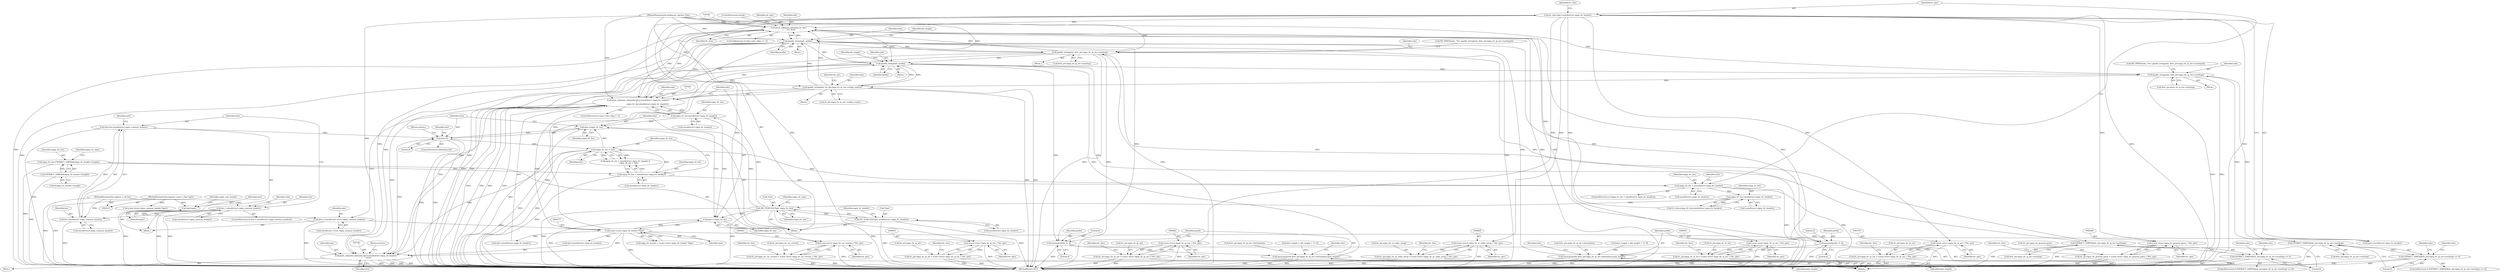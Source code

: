 digraph "0_tcpdump_de981e6070d168b58ec1bb0713ded77ed4ad87f4@API" {
"1000341" [label="(Call,tlv_tptr=tptr+sizeof(struct eigrp_tlv_header))"];
"1000276" [label="(Call,(const struct eigrp_tlv_header *)tptr)"];
"1001285" [label="(Call,tptr+=eigrp_tlv_len)"];
"1000353" [label="(Call,ND_TCHECK2(*tptr, eigrp_tlv_len))"];
"1000269" [label="(Call,ND_TCHECK2(*tptr, sizeof(struct eigrp_tlv_header)))"];
"1000349" [label="(Call,eigrp_tlv_len-sizeof(struct eigrp_tlv_header))"];
"1000326" [label="(Call,eigrp_tlv_len < sizeof(struct eigrp_tlv_header))"];
"1000295" [label="(Call,eigrp_tlv_len < sizeof(struct eigrp_tlv_header))"];
"1000279" [label="(Call,eigrp_tlv_len=EXTRACT_16BITS(&eigrp_tlv_header->length))"];
"1000281" [label="(Call,EXTRACT_16BITS(&eigrp_tlv_header->length))"];
"1000299" [label="(Call,eigrp_tlv_len > tlen)"];
"1000265" [label="(Call,tlen>0)"];
"1000200" [label="(Call,tlen=len-sizeof(struct eigrp_common_header))"];
"1000202" [label="(Call,len-sizeof(struct eigrp_common_header))"];
"1000176" [label="(Call,len < sizeof(struct eigrp_common_header))"];
"1000113" [label="(MethodParameterIn,register u_int len)"];
"1001288" [label="(Call,tlen-=eigrp_tlv_len)"];
"1001281" [label="(Call,eigrp_tlv_len-sizeof(struct eigrp_tlv_header))"];
"1000260" [label="(Call,tptr+=sizeof(const struct eigrp_common_header))"];
"1000127" [label="(Call,tptr=pptr)"];
"1000112" [label="(MethodParameterIn,register const u_char *pptr)"];
"1000365" [label="(Call,(const struct eigrp_tlv_general_parm_t *)tlv_tptr)"];
"1000361" [label="(Call,tlv_ptr.eigrp_tlv_general_parm = (const struct eigrp_tlv_general_parm_t *)tlv_tptr)"];
"1000440" [label="(Call,(const struct eigrp_tlv_sw_version_t *)tlv_tptr)"];
"1000436" [label="(Call,tlv_ptr.eigrp_tlv_sw_version = (const struct eigrp_tlv_sw_version_t *)tlv_tptr)"];
"1000502" [label="(Call,(const struct eigrp_tlv_ip_int_t *)tlv_tptr)"];
"1000498" [label="(Call,tlv_ptr.eigrp_tlv_ip_int = (const struct eigrp_tlv_ip_int_t *)tlv_tptr)"];
"1000661" [label="(Call,(const struct eigrp_tlv_ip_ext_t *)tlv_tptr)"];
"1000657" [label="(Call,tlv_ptr.eigrp_tlv_ip_ext = (const struct eigrp_tlv_ip_ext_t *)tlv_tptr)"];
"1000868" [label="(Call,(const struct eigrp_tlv_at_cable_setup_t *)tlv_tptr)"];
"1000864" [label="(Call,tlv_ptr.eigrp_tlv_at_cable_setup = (const struct eigrp_tlv_at_cable_setup_t *)tlv_tptr)"];
"1000930" [label="(Call,(const struct eigrp_tlv_at_int_t *)tlv_tptr)"];
"1000926" [label="(Call,tlv_ptr.eigrp_tlv_at_int = (const struct eigrp_tlv_at_int_t *)tlv_tptr)"];
"1001069" [label="(Call,(const struct eigrp_tlv_at_ext_t *)tlv_tptr)"];
"1001065" [label="(Call,tlv_ptr.eigrp_tlv_at_ext = (const struct eigrp_tlv_at_ext_t *)tlv_tptr)"];
"1001262" [label="(Call,print_unknown_data(ndo,tlv_tptr,\"\n\t    \",tlv_tlen))"];
"1000303" [label="(Call,print_unknown_data(ndo,tptr+sizeof(struct eigrp_tlv_header),\"\n\t    \",tlen))"];
"1000575" [label="(Call,ipaddr_string(ndo, prefix))"];
"1000556" [label="(Call,memset(prefix, 0, 4))"];
"1000560" [label="(Call,memcpy(prefix,&tlv_ptr.eigrp_tlv_ip_int->destination,byte_length))"];
"1000599" [label="(Call,ipaddr_string(ndo, &tlv_ptr.eigrp_tlv_ip_int->nexthop))"];
"1000581" [label="(Call,EXTRACT_32BITS(&tlv_ptr.eigrp_tlv_ip_int->nexthop))"];
"1000580" [label="(Call,EXTRACT_32BITS(&tlv_ptr.eigrp_tlv_ip_int->nexthop) == 0)"];
"1000734" [label="(Call,ipaddr_string(ndo, prefix))"];
"1000715" [label="(Call,memset(prefix, 0, 4))"];
"1000719" [label="(Call,memcpy(prefix,&tlv_ptr.eigrp_tlv_ip_ext->destination,byte_length))"];
"1000758" [label="(Call,ipaddr_string(ndo, &tlv_ptr.eigrp_tlv_ip_ext->nexthop))"];
"1000740" [label="(Call,EXTRACT_32BITS(&tlv_ptr.eigrp_tlv_ip_ext->nexthop))"];
"1000739" [label="(Call,EXTRACT_32BITS(&tlv_ptr.eigrp_tlv_ip_ext->nexthop) == 0)"];
"1000772" [label="(Call,ipaddr_string(ndo, tlv_ptr.eigrp_tlv_ip_ext->origin_router))"];
"1001274" [label="(Call,print_unknown_data(ndo,tptr+sizeof(struct eigrp_tlv_header),\"\n\t    \",\n                               eigrp_tlv_len-sizeof(struct eigrp_tlv_header)))"];
"1000351" [label="(Call,sizeof(struct eigrp_tlv_header))"];
"1001264" [label="(Identifier,tlv_tptr)"];
"1000365" [label="(Call,(const struct eigrp_tlv_general_parm_t *)tlv_tptr)"];
"1000577" [label="(Identifier,prefix)"];
"1000202" [label="(Call,len-sizeof(struct eigrp_common_header))"];
"1000930" [label="(Call,(const struct eigrp_tlv_at_int_t *)tlv_tptr)"];
"1000588" [label="(Literal,0)"];
"1000295" [label="(Call,eigrp_tlv_len < sizeof(struct eigrp_tlv_header))"];
"1000287" [label="(Identifier,eigrp_tlv_type)"];
"1000129" [label="(Identifier,pptr)"];
"1000327" [label="(Identifier,eigrp_tlv_len)"];
"1000353" [label="(Call,ND_TCHECK2(*tptr, eigrp_tlv_len))"];
"1000440" [label="(Call,(const struct eigrp_tlv_sw_version_t *)tlv_tptr)"];
"1000718" [label="(Literal,4)"];
"1000868" [label="(Call,(const struct eigrp_tlv_at_cable_setup_t *)tlv_tptr)"];
"1000302" [label="(Block,)"];
"1000269" [label="(Call,ND_TCHECK2(*tptr, sizeof(struct eigrp_tlv_header)))"];
"1000300" [label="(Identifier,eigrp_tlv_len)"];
"1000932" [label="(Identifier,tlv_tptr)"];
"1000296" [label="(Identifier,eigrp_tlv_len)"];
"1000783" [label="(Identifier,tlv_ptr)"];
"1000356" [label="(Identifier,eigrp_tlv_len)"];
"1001065" [label="(Call,tlv_ptr.eigrp_tlv_at_ext = (const struct eigrp_tlv_at_ext_t *)tlv_tptr)"];
"1001263" [label="(Identifier,ndo)"];
"1001265" [label="(Literal,\"\n\t    \")"];
"1001267" [label="(ControlStructure,break;)"];
"1000727" [label="(Identifier,byte_length)"];
"1000272" [label="(Call,sizeof(struct eigrp_tlv_header))"];
"1000262" [label="(Call,sizeof(const struct eigrp_common_header))"];
"1001297" [label="(MethodReturn,RET)"];
"1000507" [label="(Identifier,tlv_tlen)"];
"1000747" [label="(Literal,0)"];
"1000260" [label="(Call,tptr+=sizeof(const struct eigrp_common_header))"];
"1000297" [label="(Call,sizeof(struct eigrp_tlv_header))"];
"1001283" [label="(Call,sizeof(struct eigrp_tlv_header))"];
"1000499" [label="(Call,tlv_ptr.eigrp_tlv_ip_int)"];
"1000561" [label="(Identifier,prefix)"];
"1000864" [label="(Call,tlv_ptr.eigrp_tlv_at_cable_setup = (const struct eigrp_tlv_at_cable_setup_t *)tlv_tptr)"];
"1000200" [label="(Call,tlen=len-sizeof(struct eigrp_common_header))"];
"1001266" [label="(Identifier,tlv_tlen)"];
"1000341" [label="(Call,tlv_tptr=tptr+sizeof(struct eigrp_tlv_header))"];
"1000267" [label="(Literal,0)"];
"1001274" [label="(Call,print_unknown_data(ndo,tptr+sizeof(struct eigrp_tlv_header),\"\n\t    \",\n                               eigrp_tlv_len-sizeof(struct eigrp_tlv_header)))"];
"1000301" [label="(Identifier,tlen)"];
"1000183" [label="(Identifier,ndo)"];
"1000328" [label="(Call,sizeof(struct eigrp_tlv_header))"];
"1001289" [label="(Identifier,tlen)"];
"1000354" [label="(Call,*tptr)"];
"1000601" [label="(Call,&tlv_ptr.eigrp_tlv_ip_int->nexthop)"];
"1000326" [label="(Call,eigrp_tlv_len < sizeof(struct eigrp_tlv_header))"];
"1001262" [label="(Call,print_unknown_data(ndo,tlv_tptr,\"\n\t    \",tlv_tlen))"];
"1001071" [label="(Identifier,tlv_tptr)"];
"1000568" [label="(Identifier,byte_length)"];
"1001069" [label="(Call,(const struct eigrp_tlv_at_ext_t *)tlv_tptr)"];
"1000736" [label="(Identifier,prefix)"];
"1000348" [label="(Identifier,tlv_tlen)"];
"1000556" [label="(Call,memset(prefix, 0, 4))"];
"1000203" [label="(Identifier,len)"];
"1000281" [label="(Call,EXTRACT_16BITS(&eigrp_tlv_header->length))"];
"1000774" [label="(Call,tlv_ptr.eigrp_tlv_ip_ext->origin_router)"];
"1000758" [label="(Call,ipaddr_string(ndo, &tlv_ptr.eigrp_tlv_ip_ext->nexthop))"];
"1000274" [label="(Call,eigrp_tlv_header = (const struct eigrp_tlv_header *)tptr)"];
"1000600" [label="(Identifier,ndo)"];
"1000733" [label="(Block,)"];
"1000204" [label="(Call,sizeof(struct eigrp_common_header))"];
"1000361" [label="(Call,tlv_ptr.eigrp_tlv_general_parm = (const struct eigrp_tlv_general_parm_t *)tlv_tptr)"];
"1001288" [label="(Call,tlen-=eigrp_tlv_len)"];
"1000261" [label="(Identifier,tptr)"];
"1001276" [label="(Call,tptr+sizeof(struct eigrp_tlv_header))"];
"1000596" [label="(Identifier,ndo)"];
"1000176" [label="(Call,len < sizeof(struct eigrp_common_header))"];
"1000362" [label="(Call,tlv_ptr.eigrp_tlv_general_parm)"];
"1000716" [label="(Identifier,prefix)"];
"1000708" [label="(Call,byte_length = (bit_length + 7) / 8)"];
"1000268" [label="(Block,)"];
"1000349" [label="(Call,eigrp_tlv_len-sizeof(struct eigrp_tlv_header))"];
"1000666" [label="(Identifier,tlv_tlen)"];
"1000127" [label="(Call,tptr=pptr)"];
"1000175" [label="(ControlStructure,if (len < sizeof(struct eigrp_common_header)))"];
"1000657" [label="(Call,tlv_ptr.eigrp_tlv_ip_ext = (const struct eigrp_tlv_ip_ext_t *)tlv_tptr)"];
"1000178" [label="(Call,sizeof(struct eigrp_common_header))"];
"1000342" [label="(Identifier,tlv_tptr)"];
"1000311" [label="(Return,return;)"];
"1000304" [label="(Identifier,ndo)"];
"1000597" [label="(Block,)"];
"1001074" [label="(Identifier,tlv_tlen)"];
"1000737" [label="(Identifier,bit_length)"];
"1000266" [label="(Identifier,tlen)"];
"1000717" [label="(Literal,0)"];
"1000578" [label="(Identifier,bit_length)"];
"1000270" [label="(Call,*tptr)"];
"1000275" [label="(Identifier,eigrp_tlv_header)"];
"1000773" [label="(Identifier,ndo)"];
"1000367" [label="(Identifier,tlv_tptr)"];
"1000359" [label="(Block,)"];
"1000581" [label="(Call,EXTRACT_32BITS(&tlv_ptr.eigrp_tlv_ip_int->nexthop))"];
"1000498" [label="(Call,tlv_ptr.eigrp_tlv_ip_int = (const struct eigrp_tlv_ip_int_t *)tlv_tptr)"];
"1000128" [label="(Identifier,tptr)"];
"1000437" [label="(Call,tlv_ptr.eigrp_tlv_sw_version)"];
"1000719" [label="(Call,memcpy(prefix,&tlv_ptr.eigrp_tlv_ip_ext->destination,byte_length))"];
"1000299" [label="(Call,eigrp_tlv_len > tlen)"];
"1000772" [label="(Call,ipaddr_string(ndo, tlv_ptr.eigrp_tlv_ip_ext->origin_router))"];
"1000720" [label="(Identifier,prefix)"];
"1000735" [label="(Identifier,ndo)"];
"1001280" [label="(Literal,\"\n\t    \")"];
"1000113" [label="(MethodParameterIn,register u_int len)"];
"1000280" [label="(Identifier,eigrp_tlv_len)"];
"1000558" [label="(Literal,0)"];
"1000502" [label="(Call,(const struct eigrp_tlv_ip_int_t *)tlv_tptr)"];
"1000559" [label="(Literal,4)"];
"1000309" [label="(Literal,\"\n\t    \")"];
"1000740" [label="(Call,EXTRACT_32BITS(&tlv_ptr.eigrp_tlv_ip_ext->nexthop))"];
"1000739" [label="(Call,EXTRACT_32BITS(&tlv_ptr.eigrp_tlv_ip_ext->nexthop) == 0)"];
"1000594" [label="(Call,ND_PRINT((ndo, \"%s\",ipaddr_string(ndo, &tlv_ptr.eigrp_tlv_ip_int->nexthop))))"];
"1000347" [label="(Call,tlv_tlen=eigrp_tlv_len-sizeof(struct eigrp_tlv_header))"];
"1000436" [label="(Call,tlv_ptr.eigrp_tlv_sw_version = (const struct eigrp_tlv_sw_version_t *)tlv_tptr)"];
"1000265" [label="(Call,tlen>0)"];
"1000580" [label="(Call,EXTRACT_32BITS(&tlv_ptr.eigrp_tlv_ip_int->nexthop) == 0)"];
"1000755" [label="(Identifier,ndo)"];
"1000305" [label="(Call,tptr+sizeof(struct eigrp_tlv_header))"];
"1001066" [label="(Call,tlv_ptr.eigrp_tlv_at_ext)"];
"1000504" [label="(Identifier,tlv_tptr)"];
"1000303" [label="(Call,print_unknown_data(ndo,tptr+sizeof(struct eigrp_tlv_header),\"\n\t    \",tlen))"];
"1000926" [label="(Call,tlv_ptr.eigrp_tlv_at_int = (const struct eigrp_tlv_at_int_t *)tlv_tptr)"];
"1000741" [label="(Call,&tlv_ptr.eigrp_tlv_ip_ext->nexthop)"];
"1000294" [label="(Call,eigrp_tlv_len < sizeof(struct eigrp_tlv_header) ||\n            eigrp_tlv_len > tlen)"];
"1001282" [label="(Identifier,eigrp_tlv_len)"];
"1000734" [label="(Call,ipaddr_string(ndo, prefix))"];
"1000750" [label="(Identifier,ndo)"];
"1000370" [label="(Identifier,tlv_tlen)"];
"1001286" [label="(Identifier,tptr)"];
"1000865" [label="(Call,tlv_ptr.eigrp_tlv_at_cable_setup)"];
"1000177" [label="(Identifier,len)"];
"1000112" [label="(MethodParameterIn,register const u_char *pptr)"];
"1000927" [label="(Call,tlv_ptr.eigrp_tlv_at_int)"];
"1001256" [label="(ControlStructure,if (ndo->ndo_vflag <= 1))"];
"1000557" [label="(Identifier,prefix)"];
"1000343" [label="(Call,tptr+sizeof(struct eigrp_tlv_header))"];
"1000579" [label="(ControlStructure,if (EXTRACT_32BITS(&tlv_ptr.eigrp_tlv_ip_int->nexthop) == 0))"];
"1000131" [label="(Identifier,eigrp_com_header)"];
"1000132" [label="(Call,(const struct eigrp_common_header *)pptr)"];
"1000562" [label="(Call,&tlv_ptr.eigrp_tlv_ip_int->destination)"];
"1000278" [label="(Identifier,tptr)"];
"1000549" [label="(Call,byte_length = (bit_length + 7) / 8)"];
"1000279" [label="(Call,eigrp_tlv_len=EXTRACT_16BITS(&eigrp_tlv_header->length))"];
"1000759" [label="(Identifier,ndo)"];
"1000271" [label="(Identifier,tptr)"];
"1000111" [label="(MethodParameterIn,netdissect_options *ndo)"];
"1000445" [label="(Identifier,tlv_tlen)"];
"1001275" [label="(Identifier,ndo)"];
"1001281" [label="(Call,eigrp_tlv_len-sizeof(struct eigrp_tlv_header))"];
"1000325" [label="(ControlStructure,if (eigrp_tlv_len < sizeof(struct eigrp_tlv_header)))"];
"1000760" [label="(Call,&tlv_ptr.eigrp_tlv_ip_ext->nexthop)"];
"1000591" [label="(Identifier,ndo)"];
"1000201" [label="(Identifier,tlen)"];
"1000730" [label="(Identifier,ndo)"];
"1000599" [label="(Call,ipaddr_string(ndo, &tlv_ptr.eigrp_tlv_ip_int->nexthop))"];
"1000574" [label="(Block,)"];
"1000208" [label="(Identifier,ndo)"];
"1000442" [label="(Identifier,tlv_tptr)"];
"1000276" [label="(Call,(const struct eigrp_tlv_header *)tptr)"];
"1001290" [label="(Identifier,eigrp_tlv_len)"];
"1000873" [label="(Identifier,tlv_tlen)"];
"1000576" [label="(Identifier,ndo)"];
"1000282" [label="(Call,&eigrp_tlv_header->length)"];
"1000753" [label="(Call,ND_PRINT((ndo, \"%s\",ipaddr_string(ndo, &tlv_ptr.eigrp_tlv_ip_ext->nexthop))))"];
"1000571" [label="(Identifier,ndo)"];
"1000114" [label="(Block,)"];
"1000358" [label="(Identifier,eigrp_tlv_type)"];
"1001291" [label="(Return,return;)"];
"1000264" [label="(ControlStructure,while(tlen>0))"];
"1000575" [label="(Call,ipaddr_string(ndo, prefix))"];
"1000310" [label="(Identifier,tlen)"];
"1000721" [label="(Call,&tlv_ptr.eigrp_tlv_ip_ext->destination)"];
"1000350" [label="(Identifier,eigrp_tlv_len)"];
"1000663" [label="(Identifier,tlv_tptr)"];
"1000935" [label="(Identifier,tlv_tlen)"];
"1000658" [label="(Call,tlv_ptr.eigrp_tlv_ip_ext)"];
"1000661" [label="(Call,(const struct eigrp_tlv_ip_ext_t *)tlv_tptr)"];
"1000560" [label="(Call,memcpy(prefix,&tlv_ptr.eigrp_tlv_ip_int->destination,byte_length))"];
"1000756" [label="(Block,)"];
"1000771" [label="(Block,)"];
"1001285" [label="(Call,tptr+=eigrp_tlv_len)"];
"1000333" [label="(Identifier,ndo)"];
"1001287" [label="(Identifier,eigrp_tlv_len)"];
"1000738" [label="(ControlStructure,if (EXTRACT_32BITS(&tlv_ptr.eigrp_tlv_ip_ext->nexthop) == 0))"];
"1001268" [label="(ControlStructure,if (ndo->ndo_vflag > 1))"];
"1000870" [label="(Identifier,tlv_tptr)"];
"1000715" [label="(Call,memset(prefix, 0, 4))"];
"1000582" [label="(Call,&tlv_ptr.eigrp_tlv_ip_int->nexthop)"];
"1000341" -> "1000268"  [label="AST: "];
"1000341" -> "1000343"  [label="CFG: "];
"1000342" -> "1000341"  [label="AST: "];
"1000343" -> "1000341"  [label="AST: "];
"1000348" -> "1000341"  [label="CFG: "];
"1000341" -> "1001297"  [label="DDG: "];
"1000341" -> "1001297"  [label="DDG: "];
"1000276" -> "1000341"  [label="DDG: "];
"1000341" -> "1000365"  [label="DDG: "];
"1000341" -> "1000440"  [label="DDG: "];
"1000341" -> "1000502"  [label="DDG: "];
"1000341" -> "1000661"  [label="DDG: "];
"1000341" -> "1000868"  [label="DDG: "];
"1000341" -> "1000930"  [label="DDG: "];
"1000341" -> "1001069"  [label="DDG: "];
"1000341" -> "1001262"  [label="DDG: "];
"1000276" -> "1000274"  [label="AST: "];
"1000276" -> "1000278"  [label="CFG: "];
"1000277" -> "1000276"  [label="AST: "];
"1000278" -> "1000276"  [label="AST: "];
"1000274" -> "1000276"  [label="CFG: "];
"1000276" -> "1001297"  [label="DDG: "];
"1000276" -> "1000274"  [label="DDG: "];
"1001285" -> "1000276"  [label="DDG: "];
"1000260" -> "1000276"  [label="DDG: "];
"1000276" -> "1000303"  [label="DDG: "];
"1000276" -> "1000305"  [label="DDG: "];
"1000276" -> "1000343"  [label="DDG: "];
"1000276" -> "1001274"  [label="DDG: "];
"1000276" -> "1001276"  [label="DDG: "];
"1000276" -> "1001285"  [label="DDG: "];
"1001285" -> "1000268"  [label="AST: "];
"1001285" -> "1001287"  [label="CFG: "];
"1001286" -> "1001285"  [label="AST: "];
"1001287" -> "1001285"  [label="AST: "];
"1001289" -> "1001285"  [label="CFG: "];
"1001285" -> "1001297"  [label="DDG: "];
"1000353" -> "1001285"  [label="DDG: "];
"1001281" -> "1001285"  [label="DDG: "];
"1000353" -> "1000268"  [label="AST: "];
"1000353" -> "1000356"  [label="CFG: "];
"1000354" -> "1000353"  [label="AST: "];
"1000356" -> "1000353"  [label="AST: "];
"1000358" -> "1000353"  [label="CFG: "];
"1000353" -> "1001297"  [label="DDG: "];
"1000353" -> "1001297"  [label="DDG: "];
"1000353" -> "1001297"  [label="DDG: "];
"1000353" -> "1000269"  [label="DDG: "];
"1000269" -> "1000353"  [label="DDG: "];
"1000349" -> "1000353"  [label="DDG: "];
"1000353" -> "1001281"  [label="DDG: "];
"1000353" -> "1001288"  [label="DDG: "];
"1000269" -> "1000268"  [label="AST: "];
"1000269" -> "1000272"  [label="CFG: "];
"1000270" -> "1000269"  [label="AST: "];
"1000272" -> "1000269"  [label="AST: "];
"1000275" -> "1000269"  [label="CFG: "];
"1000269" -> "1001297"  [label="DDG: "];
"1000269" -> "1001297"  [label="DDG: "];
"1000349" -> "1000347"  [label="AST: "];
"1000349" -> "1000351"  [label="CFG: "];
"1000350" -> "1000349"  [label="AST: "];
"1000351" -> "1000349"  [label="AST: "];
"1000347" -> "1000349"  [label="CFG: "];
"1000349" -> "1000347"  [label="DDG: "];
"1000326" -> "1000349"  [label="DDG: "];
"1000326" -> "1000325"  [label="AST: "];
"1000326" -> "1000328"  [label="CFG: "];
"1000327" -> "1000326"  [label="AST: "];
"1000328" -> "1000326"  [label="AST: "];
"1000333" -> "1000326"  [label="CFG: "];
"1000342" -> "1000326"  [label="CFG: "];
"1000326" -> "1001297"  [label="DDG: "];
"1000326" -> "1001297"  [label="DDG: "];
"1000295" -> "1000326"  [label="DDG: "];
"1000299" -> "1000326"  [label="DDG: "];
"1000295" -> "1000294"  [label="AST: "];
"1000295" -> "1000297"  [label="CFG: "];
"1000296" -> "1000295"  [label="AST: "];
"1000297" -> "1000295"  [label="AST: "];
"1000300" -> "1000295"  [label="CFG: "];
"1000294" -> "1000295"  [label="CFG: "];
"1000295" -> "1001297"  [label="DDG: "];
"1000295" -> "1000294"  [label="DDG: "];
"1000279" -> "1000295"  [label="DDG: "];
"1000295" -> "1000299"  [label="DDG: "];
"1000279" -> "1000268"  [label="AST: "];
"1000279" -> "1000281"  [label="CFG: "];
"1000280" -> "1000279"  [label="AST: "];
"1000281" -> "1000279"  [label="AST: "];
"1000287" -> "1000279"  [label="CFG: "];
"1000279" -> "1001297"  [label="DDG: "];
"1000281" -> "1000279"  [label="DDG: "];
"1000281" -> "1000282"  [label="CFG: "];
"1000282" -> "1000281"  [label="AST: "];
"1000281" -> "1001297"  [label="DDG: "];
"1000299" -> "1000294"  [label="AST: "];
"1000299" -> "1000301"  [label="CFG: "];
"1000300" -> "1000299"  [label="AST: "];
"1000301" -> "1000299"  [label="AST: "];
"1000294" -> "1000299"  [label="CFG: "];
"1000299" -> "1001297"  [label="DDG: "];
"1000299" -> "1001297"  [label="DDG: "];
"1000299" -> "1000294"  [label="DDG: "];
"1000299" -> "1000294"  [label="DDG: "];
"1000265" -> "1000299"  [label="DDG: "];
"1000299" -> "1000303"  [label="DDG: "];
"1000299" -> "1001288"  [label="DDG: "];
"1000265" -> "1000264"  [label="AST: "];
"1000265" -> "1000267"  [label="CFG: "];
"1000266" -> "1000265"  [label="AST: "];
"1000267" -> "1000265"  [label="AST: "];
"1000271" -> "1000265"  [label="CFG: "];
"1001291" -> "1000265"  [label="CFG: "];
"1000265" -> "1001297"  [label="DDG: "];
"1000265" -> "1001297"  [label="DDG: "];
"1000200" -> "1000265"  [label="DDG: "];
"1001288" -> "1000265"  [label="DDG: "];
"1000265" -> "1000303"  [label="DDG: "];
"1000265" -> "1001288"  [label="DDG: "];
"1000200" -> "1000114"  [label="AST: "];
"1000200" -> "1000202"  [label="CFG: "];
"1000201" -> "1000200"  [label="AST: "];
"1000202" -> "1000200"  [label="AST: "];
"1000208" -> "1000200"  [label="CFG: "];
"1000200" -> "1001297"  [label="DDG: "];
"1000202" -> "1000200"  [label="DDG: "];
"1000202" -> "1000204"  [label="CFG: "];
"1000203" -> "1000202"  [label="AST: "];
"1000204" -> "1000202"  [label="AST: "];
"1000202" -> "1001297"  [label="DDG: "];
"1000176" -> "1000202"  [label="DDG: "];
"1000113" -> "1000202"  [label="DDG: "];
"1000176" -> "1000175"  [label="AST: "];
"1000176" -> "1000178"  [label="CFG: "];
"1000177" -> "1000176"  [label="AST: "];
"1000178" -> "1000176"  [label="AST: "];
"1000183" -> "1000176"  [label="CFG: "];
"1000201" -> "1000176"  [label="CFG: "];
"1000176" -> "1001297"  [label="DDG: "];
"1000176" -> "1001297"  [label="DDG: "];
"1000113" -> "1000176"  [label="DDG: "];
"1000113" -> "1000110"  [label="AST: "];
"1000113" -> "1001297"  [label="DDG: "];
"1001288" -> "1000268"  [label="AST: "];
"1001288" -> "1001290"  [label="CFG: "];
"1001289" -> "1001288"  [label="AST: "];
"1001290" -> "1001288"  [label="AST: "];
"1000266" -> "1001288"  [label="CFG: "];
"1001288" -> "1001297"  [label="DDG: "];
"1001281" -> "1001288"  [label="DDG: "];
"1001281" -> "1001274"  [label="AST: "];
"1001281" -> "1001283"  [label="CFG: "];
"1001282" -> "1001281"  [label="AST: "];
"1001283" -> "1001281"  [label="AST: "];
"1001274" -> "1001281"  [label="CFG: "];
"1001281" -> "1001274"  [label="DDG: "];
"1000260" -> "1000114"  [label="AST: "];
"1000260" -> "1000262"  [label="CFG: "];
"1000261" -> "1000260"  [label="AST: "];
"1000262" -> "1000260"  [label="AST: "];
"1000266" -> "1000260"  [label="CFG: "];
"1000260" -> "1001297"  [label="DDG: "];
"1000127" -> "1000260"  [label="DDG: "];
"1000127" -> "1000114"  [label="AST: "];
"1000127" -> "1000129"  [label="CFG: "];
"1000128" -> "1000127"  [label="AST: "];
"1000129" -> "1000127"  [label="AST: "];
"1000131" -> "1000127"  [label="CFG: "];
"1000127" -> "1001297"  [label="DDG: "];
"1000112" -> "1000127"  [label="DDG: "];
"1000112" -> "1000110"  [label="AST: "];
"1000112" -> "1001297"  [label="DDG: "];
"1000112" -> "1000132"  [label="DDG: "];
"1000365" -> "1000361"  [label="AST: "];
"1000365" -> "1000367"  [label="CFG: "];
"1000366" -> "1000365"  [label="AST: "];
"1000367" -> "1000365"  [label="AST: "];
"1000361" -> "1000365"  [label="CFG: "];
"1000365" -> "1001297"  [label="DDG: "];
"1000365" -> "1000361"  [label="DDG: "];
"1000361" -> "1000359"  [label="AST: "];
"1000362" -> "1000361"  [label="AST: "];
"1000370" -> "1000361"  [label="CFG: "];
"1000361" -> "1001297"  [label="DDG: "];
"1000361" -> "1001297"  [label="DDG: "];
"1000440" -> "1000436"  [label="AST: "];
"1000440" -> "1000442"  [label="CFG: "];
"1000441" -> "1000440"  [label="AST: "];
"1000442" -> "1000440"  [label="AST: "];
"1000436" -> "1000440"  [label="CFG: "];
"1000440" -> "1001297"  [label="DDG: "];
"1000440" -> "1000436"  [label="DDG: "];
"1000436" -> "1000359"  [label="AST: "];
"1000437" -> "1000436"  [label="AST: "];
"1000445" -> "1000436"  [label="CFG: "];
"1000436" -> "1001297"  [label="DDG: "];
"1000436" -> "1001297"  [label="DDG: "];
"1000502" -> "1000498"  [label="AST: "];
"1000502" -> "1000504"  [label="CFG: "];
"1000503" -> "1000502"  [label="AST: "];
"1000504" -> "1000502"  [label="AST: "];
"1000498" -> "1000502"  [label="CFG: "];
"1000502" -> "1001297"  [label="DDG: "];
"1000502" -> "1000498"  [label="DDG: "];
"1000498" -> "1000359"  [label="AST: "];
"1000499" -> "1000498"  [label="AST: "];
"1000507" -> "1000498"  [label="CFG: "];
"1000498" -> "1001297"  [label="DDG: "];
"1000498" -> "1001297"  [label="DDG: "];
"1000661" -> "1000657"  [label="AST: "];
"1000661" -> "1000663"  [label="CFG: "];
"1000662" -> "1000661"  [label="AST: "];
"1000663" -> "1000661"  [label="AST: "];
"1000657" -> "1000661"  [label="CFG: "];
"1000661" -> "1001297"  [label="DDG: "];
"1000661" -> "1000657"  [label="DDG: "];
"1000657" -> "1000359"  [label="AST: "];
"1000658" -> "1000657"  [label="AST: "];
"1000666" -> "1000657"  [label="CFG: "];
"1000657" -> "1001297"  [label="DDG: "];
"1000657" -> "1001297"  [label="DDG: "];
"1000868" -> "1000864"  [label="AST: "];
"1000868" -> "1000870"  [label="CFG: "];
"1000869" -> "1000868"  [label="AST: "];
"1000870" -> "1000868"  [label="AST: "];
"1000864" -> "1000868"  [label="CFG: "];
"1000868" -> "1001297"  [label="DDG: "];
"1000868" -> "1000864"  [label="DDG: "];
"1000864" -> "1000359"  [label="AST: "];
"1000865" -> "1000864"  [label="AST: "];
"1000873" -> "1000864"  [label="CFG: "];
"1000864" -> "1001297"  [label="DDG: "];
"1000864" -> "1001297"  [label="DDG: "];
"1000930" -> "1000926"  [label="AST: "];
"1000930" -> "1000932"  [label="CFG: "];
"1000931" -> "1000930"  [label="AST: "];
"1000932" -> "1000930"  [label="AST: "];
"1000926" -> "1000930"  [label="CFG: "];
"1000930" -> "1001297"  [label="DDG: "];
"1000930" -> "1000926"  [label="DDG: "];
"1000926" -> "1000359"  [label="AST: "];
"1000927" -> "1000926"  [label="AST: "];
"1000935" -> "1000926"  [label="CFG: "];
"1000926" -> "1001297"  [label="DDG: "];
"1000926" -> "1001297"  [label="DDG: "];
"1001069" -> "1001065"  [label="AST: "];
"1001069" -> "1001071"  [label="CFG: "];
"1001070" -> "1001069"  [label="AST: "];
"1001071" -> "1001069"  [label="AST: "];
"1001065" -> "1001069"  [label="CFG: "];
"1001069" -> "1001297"  [label="DDG: "];
"1001069" -> "1001065"  [label="DDG: "];
"1001065" -> "1000359"  [label="AST: "];
"1001066" -> "1001065"  [label="AST: "];
"1001074" -> "1001065"  [label="CFG: "];
"1001065" -> "1001297"  [label="DDG: "];
"1001065" -> "1001297"  [label="DDG: "];
"1001262" -> "1001256"  [label="AST: "];
"1001262" -> "1001266"  [label="CFG: "];
"1001263" -> "1001262"  [label="AST: "];
"1001264" -> "1001262"  [label="AST: "];
"1001265" -> "1001262"  [label="AST: "];
"1001266" -> "1001262"  [label="AST: "];
"1001267" -> "1001262"  [label="CFG: "];
"1001262" -> "1001297"  [label="DDG: "];
"1001262" -> "1001297"  [label="DDG: "];
"1001262" -> "1001297"  [label="DDG: "];
"1001262" -> "1001297"  [label="DDG: "];
"1001262" -> "1000303"  [label="DDG: "];
"1001262" -> "1000575"  [label="DDG: "];
"1001262" -> "1000734"  [label="DDG: "];
"1001274" -> "1001262"  [label="DDG: "];
"1000772" -> "1001262"  [label="DDG: "];
"1000599" -> "1001262"  [label="DDG: "];
"1000575" -> "1001262"  [label="DDG: "];
"1000111" -> "1001262"  [label="DDG: "];
"1000347" -> "1001262"  [label="DDG: "];
"1001262" -> "1001274"  [label="DDG: "];
"1000303" -> "1000302"  [label="AST: "];
"1000303" -> "1000310"  [label="CFG: "];
"1000304" -> "1000303"  [label="AST: "];
"1000305" -> "1000303"  [label="AST: "];
"1000309" -> "1000303"  [label="AST: "];
"1000310" -> "1000303"  [label="AST: "];
"1000311" -> "1000303"  [label="CFG: "];
"1000303" -> "1001297"  [label="DDG: "];
"1000303" -> "1001297"  [label="DDG: "];
"1000303" -> "1001297"  [label="DDG: "];
"1000303" -> "1001297"  [label="DDG: "];
"1001274" -> "1000303"  [label="DDG: "];
"1000772" -> "1000303"  [label="DDG: "];
"1000599" -> "1000303"  [label="DDG: "];
"1000575" -> "1000303"  [label="DDG: "];
"1000111" -> "1000303"  [label="DDG: "];
"1000575" -> "1000574"  [label="AST: "];
"1000575" -> "1000577"  [label="CFG: "];
"1000576" -> "1000575"  [label="AST: "];
"1000577" -> "1000575"  [label="AST: "];
"1000578" -> "1000575"  [label="CFG: "];
"1000575" -> "1001297"  [label="DDG: "];
"1000575" -> "1001297"  [label="DDG: "];
"1000575" -> "1001297"  [label="DDG: "];
"1000575" -> "1000556"  [label="DDG: "];
"1001274" -> "1000575"  [label="DDG: "];
"1000772" -> "1000575"  [label="DDG: "];
"1000599" -> "1000575"  [label="DDG: "];
"1000111" -> "1000575"  [label="DDG: "];
"1000560" -> "1000575"  [label="DDG: "];
"1000575" -> "1000599"  [label="DDG: "];
"1000575" -> "1000715"  [label="DDG: "];
"1000575" -> "1000734"  [label="DDG: "];
"1000575" -> "1001274"  [label="DDG: "];
"1000556" -> "1000359"  [label="AST: "];
"1000556" -> "1000559"  [label="CFG: "];
"1000557" -> "1000556"  [label="AST: "];
"1000558" -> "1000556"  [label="AST: "];
"1000559" -> "1000556"  [label="AST: "];
"1000561" -> "1000556"  [label="CFG: "];
"1000556" -> "1001297"  [label="DDG: "];
"1000734" -> "1000556"  [label="DDG: "];
"1000556" -> "1000560"  [label="DDG: "];
"1000560" -> "1000359"  [label="AST: "];
"1000560" -> "1000568"  [label="CFG: "];
"1000561" -> "1000560"  [label="AST: "];
"1000562" -> "1000560"  [label="AST: "];
"1000568" -> "1000560"  [label="AST: "];
"1000571" -> "1000560"  [label="CFG: "];
"1000560" -> "1001297"  [label="DDG: "];
"1000560" -> "1001297"  [label="DDG: "];
"1000560" -> "1001297"  [label="DDG: "];
"1000549" -> "1000560"  [label="DDG: "];
"1000599" -> "1000597"  [label="AST: "];
"1000599" -> "1000601"  [label="CFG: "];
"1000600" -> "1000599"  [label="AST: "];
"1000601" -> "1000599"  [label="AST: "];
"1000594" -> "1000599"  [label="CFG: "];
"1000599" -> "1001297"  [label="DDG: "];
"1000599" -> "1001297"  [label="DDG: "];
"1000599" -> "1001297"  [label="DDG: "];
"1000599" -> "1000581"  [label="DDG: "];
"1000111" -> "1000599"  [label="DDG: "];
"1000581" -> "1000599"  [label="DDG: "];
"1000599" -> "1000734"  [label="DDG: "];
"1000599" -> "1001274"  [label="DDG: "];
"1000581" -> "1000580"  [label="AST: "];
"1000581" -> "1000582"  [label="CFG: "];
"1000582" -> "1000581"  [label="AST: "];
"1000588" -> "1000581"  [label="CFG: "];
"1000581" -> "1001297"  [label="DDG: "];
"1000581" -> "1000580"  [label="DDG: "];
"1000580" -> "1000579"  [label="AST: "];
"1000580" -> "1000588"  [label="CFG: "];
"1000588" -> "1000580"  [label="AST: "];
"1000591" -> "1000580"  [label="CFG: "];
"1000596" -> "1000580"  [label="CFG: "];
"1000580" -> "1001297"  [label="DDG: "];
"1000580" -> "1001297"  [label="DDG: "];
"1000734" -> "1000733"  [label="AST: "];
"1000734" -> "1000736"  [label="CFG: "];
"1000735" -> "1000734"  [label="AST: "];
"1000736" -> "1000734"  [label="AST: "];
"1000737" -> "1000734"  [label="CFG: "];
"1000734" -> "1001297"  [label="DDG: "];
"1000734" -> "1001297"  [label="DDG: "];
"1000734" -> "1000715"  [label="DDG: "];
"1001274" -> "1000734"  [label="DDG: "];
"1000772" -> "1000734"  [label="DDG: "];
"1000111" -> "1000734"  [label="DDG: "];
"1000719" -> "1000734"  [label="DDG: "];
"1000734" -> "1000758"  [label="DDG: "];
"1000734" -> "1000772"  [label="DDG: "];
"1000715" -> "1000359"  [label="AST: "];
"1000715" -> "1000718"  [label="CFG: "];
"1000716" -> "1000715"  [label="AST: "];
"1000717" -> "1000715"  [label="AST: "];
"1000718" -> "1000715"  [label="AST: "];
"1000720" -> "1000715"  [label="CFG: "];
"1000715" -> "1001297"  [label="DDG: "];
"1000715" -> "1000719"  [label="DDG: "];
"1000719" -> "1000359"  [label="AST: "];
"1000719" -> "1000727"  [label="CFG: "];
"1000720" -> "1000719"  [label="AST: "];
"1000721" -> "1000719"  [label="AST: "];
"1000727" -> "1000719"  [label="AST: "];
"1000730" -> "1000719"  [label="CFG: "];
"1000719" -> "1001297"  [label="DDG: "];
"1000719" -> "1001297"  [label="DDG: "];
"1000719" -> "1001297"  [label="DDG: "];
"1000708" -> "1000719"  [label="DDG: "];
"1000758" -> "1000756"  [label="AST: "];
"1000758" -> "1000760"  [label="CFG: "];
"1000759" -> "1000758"  [label="AST: "];
"1000760" -> "1000758"  [label="AST: "];
"1000753" -> "1000758"  [label="CFG: "];
"1000758" -> "1001297"  [label="DDG: "];
"1000758" -> "1001297"  [label="DDG: "];
"1000758" -> "1000740"  [label="DDG: "];
"1000111" -> "1000758"  [label="DDG: "];
"1000740" -> "1000758"  [label="DDG: "];
"1000758" -> "1000772"  [label="DDG: "];
"1000740" -> "1000739"  [label="AST: "];
"1000740" -> "1000741"  [label="CFG: "];
"1000741" -> "1000740"  [label="AST: "];
"1000747" -> "1000740"  [label="CFG: "];
"1000740" -> "1001297"  [label="DDG: "];
"1000740" -> "1000739"  [label="DDG: "];
"1000739" -> "1000738"  [label="AST: "];
"1000739" -> "1000747"  [label="CFG: "];
"1000747" -> "1000739"  [label="AST: "];
"1000750" -> "1000739"  [label="CFG: "];
"1000755" -> "1000739"  [label="CFG: "];
"1000739" -> "1001297"  [label="DDG: "];
"1000739" -> "1001297"  [label="DDG: "];
"1000772" -> "1000771"  [label="AST: "];
"1000772" -> "1000774"  [label="CFG: "];
"1000773" -> "1000772"  [label="AST: "];
"1000774" -> "1000772"  [label="AST: "];
"1000783" -> "1000772"  [label="CFG: "];
"1000772" -> "1001297"  [label="DDG: "];
"1000772" -> "1001297"  [label="DDG: "];
"1000772" -> "1001297"  [label="DDG: "];
"1000111" -> "1000772"  [label="DDG: "];
"1000772" -> "1001274"  [label="DDG: "];
"1001274" -> "1001268"  [label="AST: "];
"1001275" -> "1001274"  [label="AST: "];
"1001276" -> "1001274"  [label="AST: "];
"1001280" -> "1001274"  [label="AST: "];
"1001286" -> "1001274"  [label="CFG: "];
"1001274" -> "1001297"  [label="DDG: "];
"1001274" -> "1001297"  [label="DDG: "];
"1001274" -> "1001297"  [label="DDG: "];
"1001274" -> "1001297"  [label="DDG: "];
"1000111" -> "1001274"  [label="DDG: "];
}
